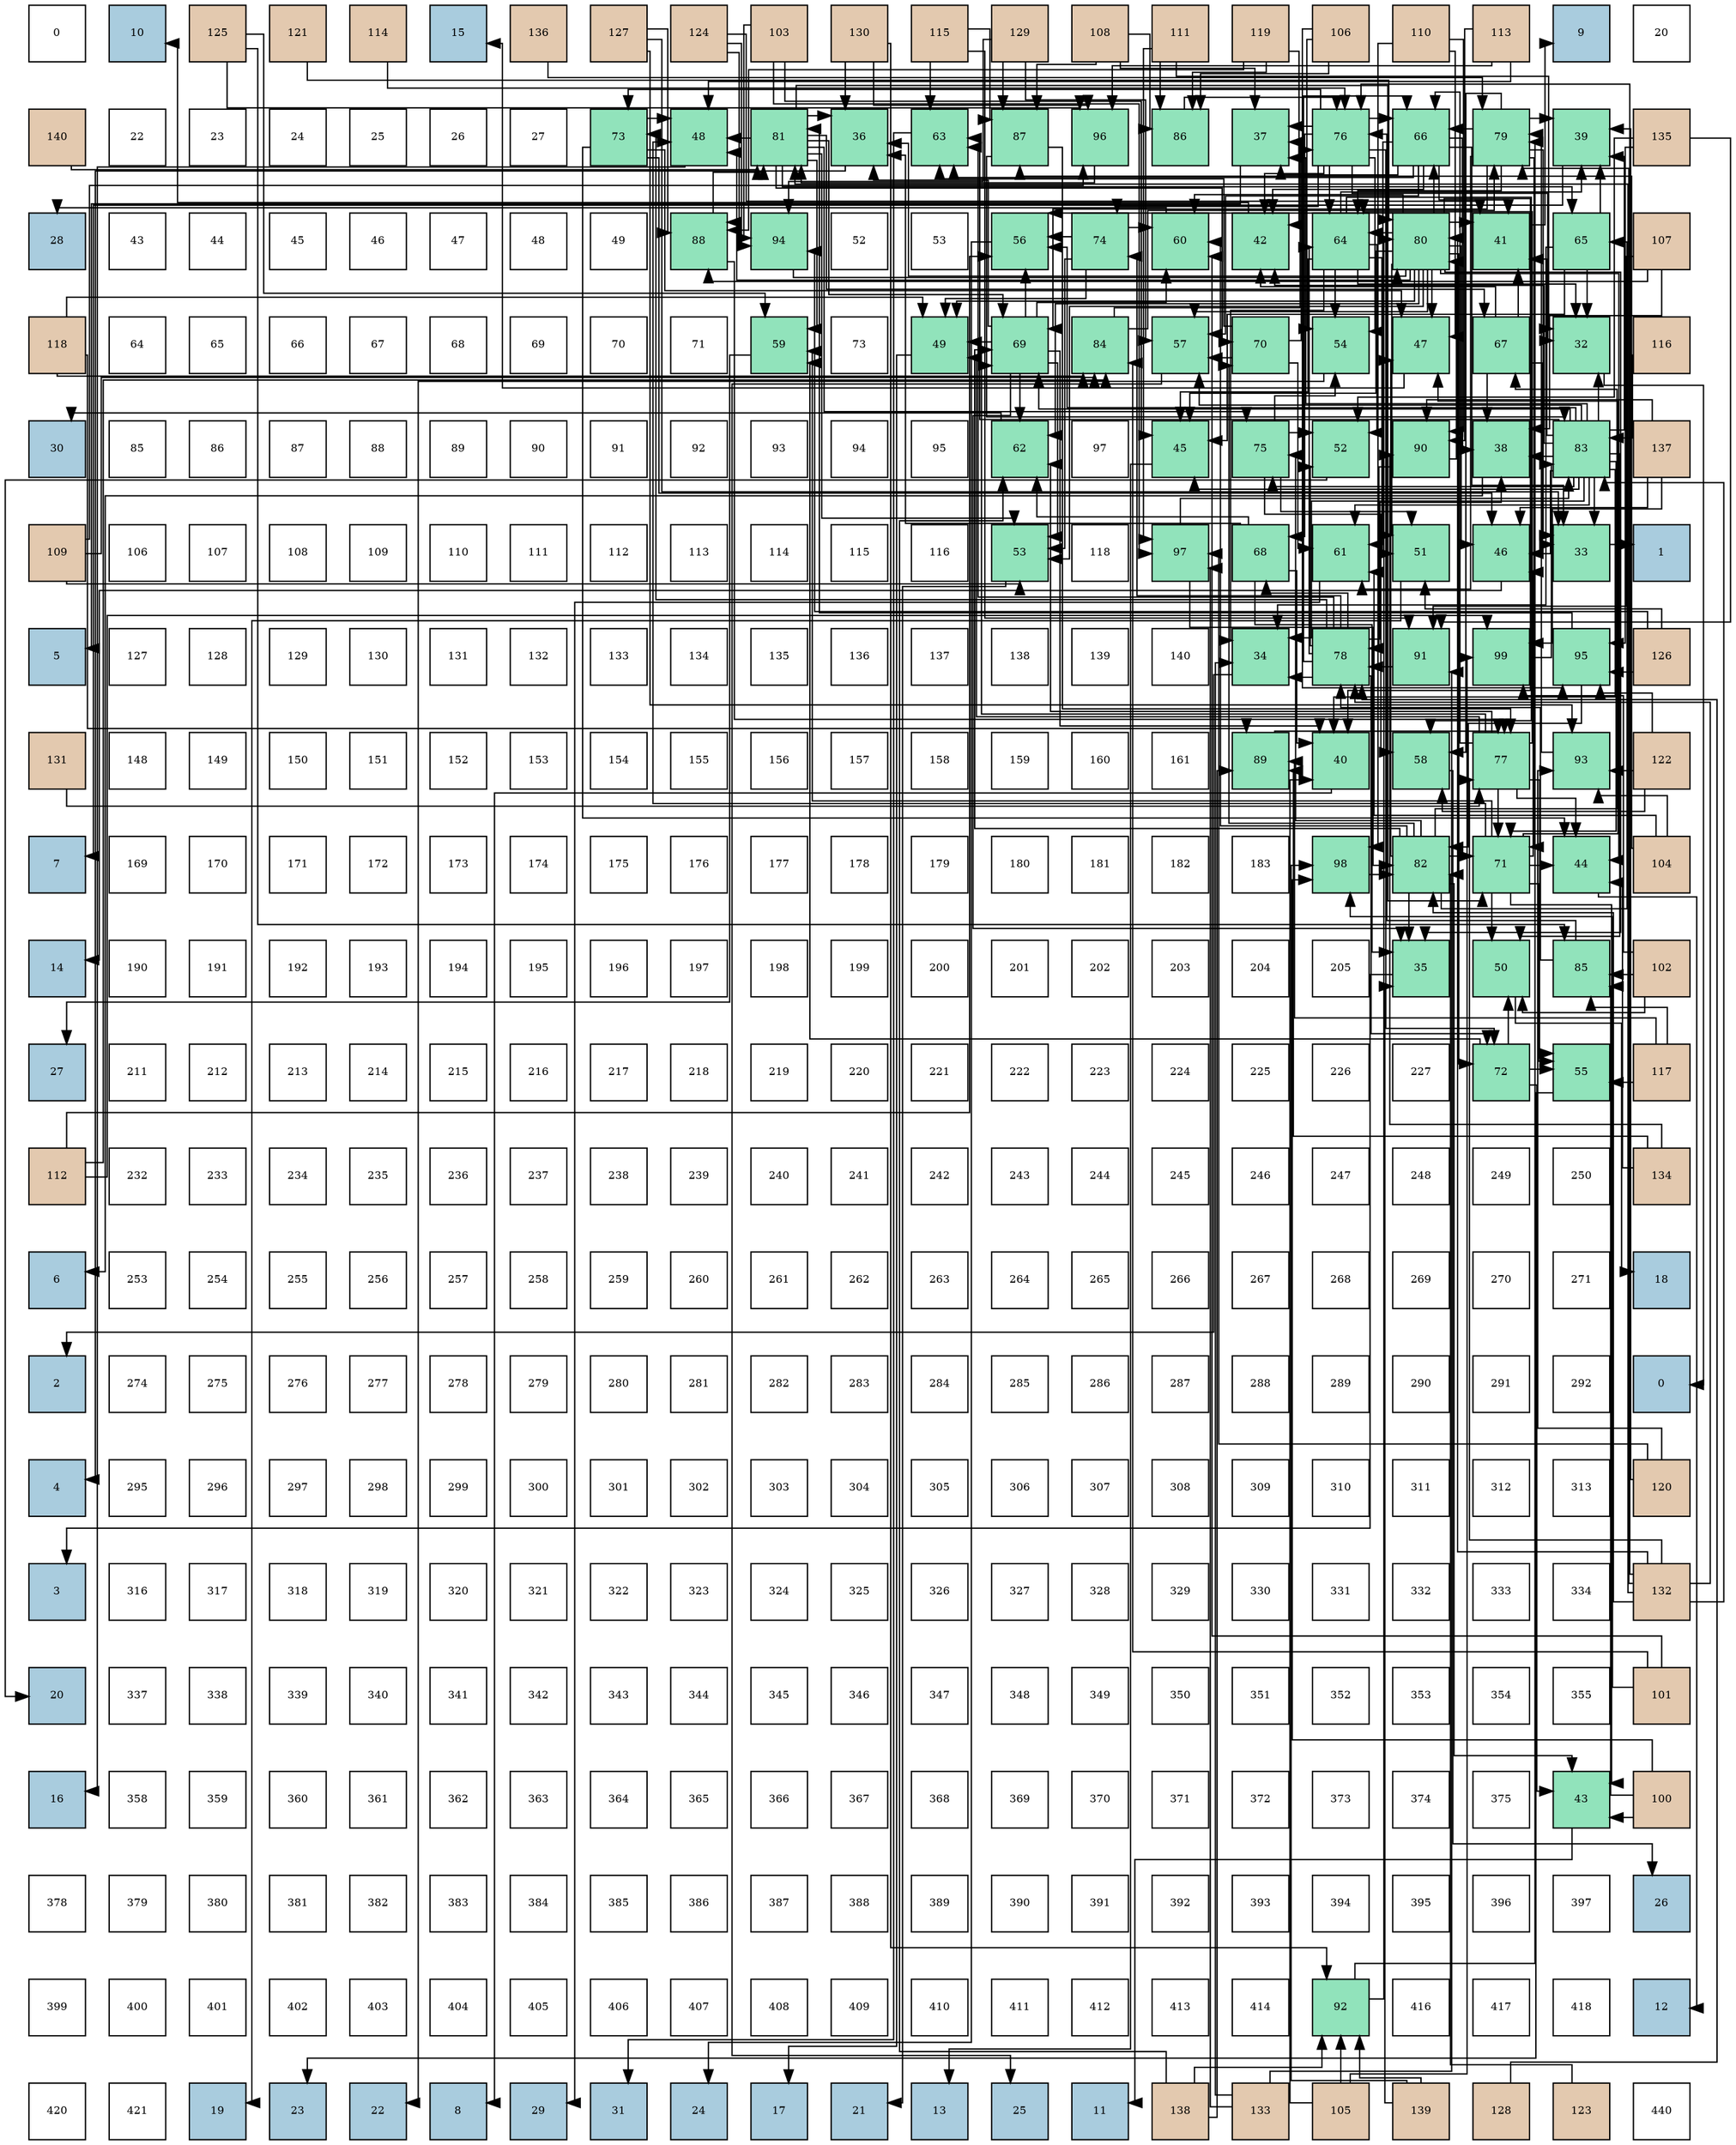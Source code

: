 digraph layout{
 rankdir=TB;
 splines=ortho;
 node [style=filled shape=square fixedsize=true width=0.6];
0[label="0", fontsize=8, fillcolor="#ffffff"];
1[label="10", fontsize=8, fillcolor="#a9ccde"];
2[label="125", fontsize=8, fillcolor="#e3c9af"];
3[label="121", fontsize=8, fillcolor="#e3c9af"];
4[label="114", fontsize=8, fillcolor="#e3c9af"];
5[label="15", fontsize=8, fillcolor="#a9ccde"];
6[label="136", fontsize=8, fillcolor="#e3c9af"];
7[label="127", fontsize=8, fillcolor="#e3c9af"];
8[label="124", fontsize=8, fillcolor="#e3c9af"];
9[label="103", fontsize=8, fillcolor="#e3c9af"];
10[label="130", fontsize=8, fillcolor="#e3c9af"];
11[label="115", fontsize=8, fillcolor="#e3c9af"];
12[label="129", fontsize=8, fillcolor="#e3c9af"];
13[label="108", fontsize=8, fillcolor="#e3c9af"];
14[label="111", fontsize=8, fillcolor="#e3c9af"];
15[label="119", fontsize=8, fillcolor="#e3c9af"];
16[label="106", fontsize=8, fillcolor="#e3c9af"];
17[label="110", fontsize=8, fillcolor="#e3c9af"];
18[label="113", fontsize=8, fillcolor="#e3c9af"];
19[label="9", fontsize=8, fillcolor="#a9ccde"];
20[label="20", fontsize=8, fillcolor="#ffffff"];
21[label="140", fontsize=8, fillcolor="#e3c9af"];
22[label="22", fontsize=8, fillcolor="#ffffff"];
23[label="23", fontsize=8, fillcolor="#ffffff"];
24[label="24", fontsize=8, fillcolor="#ffffff"];
25[label="25", fontsize=8, fillcolor="#ffffff"];
26[label="26", fontsize=8, fillcolor="#ffffff"];
27[label="27", fontsize=8, fillcolor="#ffffff"];
28[label="73", fontsize=8, fillcolor="#91e3bb"];
29[label="48", fontsize=8, fillcolor="#91e3bb"];
30[label="81", fontsize=8, fillcolor="#91e3bb"];
31[label="36", fontsize=8, fillcolor="#91e3bb"];
32[label="63", fontsize=8, fillcolor="#91e3bb"];
33[label="87", fontsize=8, fillcolor="#91e3bb"];
34[label="96", fontsize=8, fillcolor="#91e3bb"];
35[label="86", fontsize=8, fillcolor="#91e3bb"];
36[label="37", fontsize=8, fillcolor="#91e3bb"];
37[label="76", fontsize=8, fillcolor="#91e3bb"];
38[label="66", fontsize=8, fillcolor="#91e3bb"];
39[label="79", fontsize=8, fillcolor="#91e3bb"];
40[label="39", fontsize=8, fillcolor="#91e3bb"];
41[label="135", fontsize=8, fillcolor="#e3c9af"];
42[label="28", fontsize=8, fillcolor="#a9ccde"];
43[label="43", fontsize=8, fillcolor="#ffffff"];
44[label="44", fontsize=8, fillcolor="#ffffff"];
45[label="45", fontsize=8, fillcolor="#ffffff"];
46[label="46", fontsize=8, fillcolor="#ffffff"];
47[label="47", fontsize=8, fillcolor="#ffffff"];
48[label="48", fontsize=8, fillcolor="#ffffff"];
49[label="49", fontsize=8, fillcolor="#ffffff"];
50[label="88", fontsize=8, fillcolor="#91e3bb"];
51[label="94", fontsize=8, fillcolor="#91e3bb"];
52[label="52", fontsize=8, fillcolor="#ffffff"];
53[label="53", fontsize=8, fillcolor="#ffffff"];
54[label="56", fontsize=8, fillcolor="#91e3bb"];
55[label="74", fontsize=8, fillcolor="#91e3bb"];
56[label="60", fontsize=8, fillcolor="#91e3bb"];
57[label="42", fontsize=8, fillcolor="#91e3bb"];
58[label="64", fontsize=8, fillcolor="#91e3bb"];
59[label="80", fontsize=8, fillcolor="#91e3bb"];
60[label="41", fontsize=8, fillcolor="#91e3bb"];
61[label="65", fontsize=8, fillcolor="#91e3bb"];
62[label="107", fontsize=8, fillcolor="#e3c9af"];
63[label="118", fontsize=8, fillcolor="#e3c9af"];
64[label="64", fontsize=8, fillcolor="#ffffff"];
65[label="65", fontsize=8, fillcolor="#ffffff"];
66[label="66", fontsize=8, fillcolor="#ffffff"];
67[label="67", fontsize=8, fillcolor="#ffffff"];
68[label="68", fontsize=8, fillcolor="#ffffff"];
69[label="69", fontsize=8, fillcolor="#ffffff"];
70[label="70", fontsize=8, fillcolor="#ffffff"];
71[label="71", fontsize=8, fillcolor="#ffffff"];
72[label="59", fontsize=8, fillcolor="#91e3bb"];
73[label="73", fontsize=8, fillcolor="#ffffff"];
74[label="49", fontsize=8, fillcolor="#91e3bb"];
75[label="69", fontsize=8, fillcolor="#91e3bb"];
76[label="84", fontsize=8, fillcolor="#91e3bb"];
77[label="57", fontsize=8, fillcolor="#91e3bb"];
78[label="70", fontsize=8, fillcolor="#91e3bb"];
79[label="54", fontsize=8, fillcolor="#91e3bb"];
80[label="47", fontsize=8, fillcolor="#91e3bb"];
81[label="67", fontsize=8, fillcolor="#91e3bb"];
82[label="32", fontsize=8, fillcolor="#91e3bb"];
83[label="116", fontsize=8, fillcolor="#e3c9af"];
84[label="30", fontsize=8, fillcolor="#a9ccde"];
85[label="85", fontsize=8, fillcolor="#ffffff"];
86[label="86", fontsize=8, fillcolor="#ffffff"];
87[label="87", fontsize=8, fillcolor="#ffffff"];
88[label="88", fontsize=8, fillcolor="#ffffff"];
89[label="89", fontsize=8, fillcolor="#ffffff"];
90[label="90", fontsize=8, fillcolor="#ffffff"];
91[label="91", fontsize=8, fillcolor="#ffffff"];
92[label="92", fontsize=8, fillcolor="#ffffff"];
93[label="93", fontsize=8, fillcolor="#ffffff"];
94[label="94", fontsize=8, fillcolor="#ffffff"];
95[label="95", fontsize=8, fillcolor="#ffffff"];
96[label="62", fontsize=8, fillcolor="#91e3bb"];
97[label="97", fontsize=8, fillcolor="#ffffff"];
98[label="45", fontsize=8, fillcolor="#91e3bb"];
99[label="75", fontsize=8, fillcolor="#91e3bb"];
100[label="52", fontsize=8, fillcolor="#91e3bb"];
101[label="90", fontsize=8, fillcolor="#91e3bb"];
102[label="38", fontsize=8, fillcolor="#91e3bb"];
103[label="83", fontsize=8, fillcolor="#91e3bb"];
104[label="137", fontsize=8, fillcolor="#e3c9af"];
105[label="109", fontsize=8, fillcolor="#e3c9af"];
106[label="106", fontsize=8, fillcolor="#ffffff"];
107[label="107", fontsize=8, fillcolor="#ffffff"];
108[label="108", fontsize=8, fillcolor="#ffffff"];
109[label="109", fontsize=8, fillcolor="#ffffff"];
110[label="110", fontsize=8, fillcolor="#ffffff"];
111[label="111", fontsize=8, fillcolor="#ffffff"];
112[label="112", fontsize=8, fillcolor="#ffffff"];
113[label="113", fontsize=8, fillcolor="#ffffff"];
114[label="114", fontsize=8, fillcolor="#ffffff"];
115[label="115", fontsize=8, fillcolor="#ffffff"];
116[label="116", fontsize=8, fillcolor="#ffffff"];
117[label="53", fontsize=8, fillcolor="#91e3bb"];
118[label="118", fontsize=8, fillcolor="#ffffff"];
119[label="97", fontsize=8, fillcolor="#91e3bb"];
120[label="68", fontsize=8, fillcolor="#91e3bb"];
121[label="61", fontsize=8, fillcolor="#91e3bb"];
122[label="51", fontsize=8, fillcolor="#91e3bb"];
123[label="46", fontsize=8, fillcolor="#91e3bb"];
124[label="33", fontsize=8, fillcolor="#91e3bb"];
125[label="1", fontsize=8, fillcolor="#a9ccde"];
126[label="5", fontsize=8, fillcolor="#a9ccde"];
127[label="127", fontsize=8, fillcolor="#ffffff"];
128[label="128", fontsize=8, fillcolor="#ffffff"];
129[label="129", fontsize=8, fillcolor="#ffffff"];
130[label="130", fontsize=8, fillcolor="#ffffff"];
131[label="131", fontsize=8, fillcolor="#ffffff"];
132[label="132", fontsize=8, fillcolor="#ffffff"];
133[label="133", fontsize=8, fillcolor="#ffffff"];
134[label="134", fontsize=8, fillcolor="#ffffff"];
135[label="135", fontsize=8, fillcolor="#ffffff"];
136[label="136", fontsize=8, fillcolor="#ffffff"];
137[label="137", fontsize=8, fillcolor="#ffffff"];
138[label="138", fontsize=8, fillcolor="#ffffff"];
139[label="139", fontsize=8, fillcolor="#ffffff"];
140[label="140", fontsize=8, fillcolor="#ffffff"];
141[label="34", fontsize=8, fillcolor="#91e3bb"];
142[label="78", fontsize=8, fillcolor="#91e3bb"];
143[label="91", fontsize=8, fillcolor="#91e3bb"];
144[label="99", fontsize=8, fillcolor="#91e3bb"];
145[label="95", fontsize=8, fillcolor="#91e3bb"];
146[label="126", fontsize=8, fillcolor="#e3c9af"];
147[label="131", fontsize=8, fillcolor="#e3c9af"];
148[label="148", fontsize=8, fillcolor="#ffffff"];
149[label="149", fontsize=8, fillcolor="#ffffff"];
150[label="150", fontsize=8, fillcolor="#ffffff"];
151[label="151", fontsize=8, fillcolor="#ffffff"];
152[label="152", fontsize=8, fillcolor="#ffffff"];
153[label="153", fontsize=8, fillcolor="#ffffff"];
154[label="154", fontsize=8, fillcolor="#ffffff"];
155[label="155", fontsize=8, fillcolor="#ffffff"];
156[label="156", fontsize=8, fillcolor="#ffffff"];
157[label="157", fontsize=8, fillcolor="#ffffff"];
158[label="158", fontsize=8, fillcolor="#ffffff"];
159[label="159", fontsize=8, fillcolor="#ffffff"];
160[label="160", fontsize=8, fillcolor="#ffffff"];
161[label="161", fontsize=8, fillcolor="#ffffff"];
162[label="89", fontsize=8, fillcolor="#91e3bb"];
163[label="40", fontsize=8, fillcolor="#91e3bb"];
164[label="58", fontsize=8, fillcolor="#91e3bb"];
165[label="77", fontsize=8, fillcolor="#91e3bb"];
166[label="93", fontsize=8, fillcolor="#91e3bb"];
167[label="122", fontsize=8, fillcolor="#e3c9af"];
168[label="7", fontsize=8, fillcolor="#a9ccde"];
169[label="169", fontsize=8, fillcolor="#ffffff"];
170[label="170", fontsize=8, fillcolor="#ffffff"];
171[label="171", fontsize=8, fillcolor="#ffffff"];
172[label="172", fontsize=8, fillcolor="#ffffff"];
173[label="173", fontsize=8, fillcolor="#ffffff"];
174[label="174", fontsize=8, fillcolor="#ffffff"];
175[label="175", fontsize=8, fillcolor="#ffffff"];
176[label="176", fontsize=8, fillcolor="#ffffff"];
177[label="177", fontsize=8, fillcolor="#ffffff"];
178[label="178", fontsize=8, fillcolor="#ffffff"];
179[label="179", fontsize=8, fillcolor="#ffffff"];
180[label="180", fontsize=8, fillcolor="#ffffff"];
181[label="181", fontsize=8, fillcolor="#ffffff"];
182[label="182", fontsize=8, fillcolor="#ffffff"];
183[label="183", fontsize=8, fillcolor="#ffffff"];
184[label="98", fontsize=8, fillcolor="#91e3bb"];
185[label="82", fontsize=8, fillcolor="#91e3bb"];
186[label="71", fontsize=8, fillcolor="#91e3bb"];
187[label="44", fontsize=8, fillcolor="#91e3bb"];
188[label="104", fontsize=8, fillcolor="#e3c9af"];
189[label="14", fontsize=8, fillcolor="#a9ccde"];
190[label="190", fontsize=8, fillcolor="#ffffff"];
191[label="191", fontsize=8, fillcolor="#ffffff"];
192[label="192", fontsize=8, fillcolor="#ffffff"];
193[label="193", fontsize=8, fillcolor="#ffffff"];
194[label="194", fontsize=8, fillcolor="#ffffff"];
195[label="195", fontsize=8, fillcolor="#ffffff"];
196[label="196", fontsize=8, fillcolor="#ffffff"];
197[label="197", fontsize=8, fillcolor="#ffffff"];
198[label="198", fontsize=8, fillcolor="#ffffff"];
199[label="199", fontsize=8, fillcolor="#ffffff"];
200[label="200", fontsize=8, fillcolor="#ffffff"];
201[label="201", fontsize=8, fillcolor="#ffffff"];
202[label="202", fontsize=8, fillcolor="#ffffff"];
203[label="203", fontsize=8, fillcolor="#ffffff"];
204[label="204", fontsize=8, fillcolor="#ffffff"];
205[label="205", fontsize=8, fillcolor="#ffffff"];
206[label="35", fontsize=8, fillcolor="#91e3bb"];
207[label="50", fontsize=8, fillcolor="#91e3bb"];
208[label="85", fontsize=8, fillcolor="#91e3bb"];
209[label="102", fontsize=8, fillcolor="#e3c9af"];
210[label="27", fontsize=8, fillcolor="#a9ccde"];
211[label="211", fontsize=8, fillcolor="#ffffff"];
212[label="212", fontsize=8, fillcolor="#ffffff"];
213[label="213", fontsize=8, fillcolor="#ffffff"];
214[label="214", fontsize=8, fillcolor="#ffffff"];
215[label="215", fontsize=8, fillcolor="#ffffff"];
216[label="216", fontsize=8, fillcolor="#ffffff"];
217[label="217", fontsize=8, fillcolor="#ffffff"];
218[label="218", fontsize=8, fillcolor="#ffffff"];
219[label="219", fontsize=8, fillcolor="#ffffff"];
220[label="220", fontsize=8, fillcolor="#ffffff"];
221[label="221", fontsize=8, fillcolor="#ffffff"];
222[label="222", fontsize=8, fillcolor="#ffffff"];
223[label="223", fontsize=8, fillcolor="#ffffff"];
224[label="224", fontsize=8, fillcolor="#ffffff"];
225[label="225", fontsize=8, fillcolor="#ffffff"];
226[label="226", fontsize=8, fillcolor="#ffffff"];
227[label="227", fontsize=8, fillcolor="#ffffff"];
228[label="72", fontsize=8, fillcolor="#91e3bb"];
229[label="55", fontsize=8, fillcolor="#91e3bb"];
230[label="117", fontsize=8, fillcolor="#e3c9af"];
231[label="112", fontsize=8, fillcolor="#e3c9af"];
232[label="232", fontsize=8, fillcolor="#ffffff"];
233[label="233", fontsize=8, fillcolor="#ffffff"];
234[label="234", fontsize=8, fillcolor="#ffffff"];
235[label="235", fontsize=8, fillcolor="#ffffff"];
236[label="236", fontsize=8, fillcolor="#ffffff"];
237[label="237", fontsize=8, fillcolor="#ffffff"];
238[label="238", fontsize=8, fillcolor="#ffffff"];
239[label="239", fontsize=8, fillcolor="#ffffff"];
240[label="240", fontsize=8, fillcolor="#ffffff"];
241[label="241", fontsize=8, fillcolor="#ffffff"];
242[label="242", fontsize=8, fillcolor="#ffffff"];
243[label="243", fontsize=8, fillcolor="#ffffff"];
244[label="244", fontsize=8, fillcolor="#ffffff"];
245[label="245", fontsize=8, fillcolor="#ffffff"];
246[label="246", fontsize=8, fillcolor="#ffffff"];
247[label="247", fontsize=8, fillcolor="#ffffff"];
248[label="248", fontsize=8, fillcolor="#ffffff"];
249[label="249", fontsize=8, fillcolor="#ffffff"];
250[label="250", fontsize=8, fillcolor="#ffffff"];
251[label="134", fontsize=8, fillcolor="#e3c9af"];
252[label="6", fontsize=8, fillcolor="#a9ccde"];
253[label="253", fontsize=8, fillcolor="#ffffff"];
254[label="254", fontsize=8, fillcolor="#ffffff"];
255[label="255", fontsize=8, fillcolor="#ffffff"];
256[label="256", fontsize=8, fillcolor="#ffffff"];
257[label="257", fontsize=8, fillcolor="#ffffff"];
258[label="258", fontsize=8, fillcolor="#ffffff"];
259[label="259", fontsize=8, fillcolor="#ffffff"];
260[label="260", fontsize=8, fillcolor="#ffffff"];
261[label="261", fontsize=8, fillcolor="#ffffff"];
262[label="262", fontsize=8, fillcolor="#ffffff"];
263[label="263", fontsize=8, fillcolor="#ffffff"];
264[label="264", fontsize=8, fillcolor="#ffffff"];
265[label="265", fontsize=8, fillcolor="#ffffff"];
266[label="266", fontsize=8, fillcolor="#ffffff"];
267[label="267", fontsize=8, fillcolor="#ffffff"];
268[label="268", fontsize=8, fillcolor="#ffffff"];
269[label="269", fontsize=8, fillcolor="#ffffff"];
270[label="270", fontsize=8, fillcolor="#ffffff"];
271[label="271", fontsize=8, fillcolor="#ffffff"];
272[label="18", fontsize=8, fillcolor="#a9ccde"];
273[label="2", fontsize=8, fillcolor="#a9ccde"];
274[label="274", fontsize=8, fillcolor="#ffffff"];
275[label="275", fontsize=8, fillcolor="#ffffff"];
276[label="276", fontsize=8, fillcolor="#ffffff"];
277[label="277", fontsize=8, fillcolor="#ffffff"];
278[label="278", fontsize=8, fillcolor="#ffffff"];
279[label="279", fontsize=8, fillcolor="#ffffff"];
280[label="280", fontsize=8, fillcolor="#ffffff"];
281[label="281", fontsize=8, fillcolor="#ffffff"];
282[label="282", fontsize=8, fillcolor="#ffffff"];
283[label="283", fontsize=8, fillcolor="#ffffff"];
284[label="284", fontsize=8, fillcolor="#ffffff"];
285[label="285", fontsize=8, fillcolor="#ffffff"];
286[label="286", fontsize=8, fillcolor="#ffffff"];
287[label="287", fontsize=8, fillcolor="#ffffff"];
288[label="288", fontsize=8, fillcolor="#ffffff"];
289[label="289", fontsize=8, fillcolor="#ffffff"];
290[label="290", fontsize=8, fillcolor="#ffffff"];
291[label="291", fontsize=8, fillcolor="#ffffff"];
292[label="292", fontsize=8, fillcolor="#ffffff"];
293[label="0", fontsize=8, fillcolor="#a9ccde"];
294[label="4", fontsize=8, fillcolor="#a9ccde"];
295[label="295", fontsize=8, fillcolor="#ffffff"];
296[label="296", fontsize=8, fillcolor="#ffffff"];
297[label="297", fontsize=8, fillcolor="#ffffff"];
298[label="298", fontsize=8, fillcolor="#ffffff"];
299[label="299", fontsize=8, fillcolor="#ffffff"];
300[label="300", fontsize=8, fillcolor="#ffffff"];
301[label="301", fontsize=8, fillcolor="#ffffff"];
302[label="302", fontsize=8, fillcolor="#ffffff"];
303[label="303", fontsize=8, fillcolor="#ffffff"];
304[label="304", fontsize=8, fillcolor="#ffffff"];
305[label="305", fontsize=8, fillcolor="#ffffff"];
306[label="306", fontsize=8, fillcolor="#ffffff"];
307[label="307", fontsize=8, fillcolor="#ffffff"];
308[label="308", fontsize=8, fillcolor="#ffffff"];
309[label="309", fontsize=8, fillcolor="#ffffff"];
310[label="310", fontsize=8, fillcolor="#ffffff"];
311[label="311", fontsize=8, fillcolor="#ffffff"];
312[label="312", fontsize=8, fillcolor="#ffffff"];
313[label="313", fontsize=8, fillcolor="#ffffff"];
314[label="120", fontsize=8, fillcolor="#e3c9af"];
315[label="3", fontsize=8, fillcolor="#a9ccde"];
316[label="316", fontsize=8, fillcolor="#ffffff"];
317[label="317", fontsize=8, fillcolor="#ffffff"];
318[label="318", fontsize=8, fillcolor="#ffffff"];
319[label="319", fontsize=8, fillcolor="#ffffff"];
320[label="320", fontsize=8, fillcolor="#ffffff"];
321[label="321", fontsize=8, fillcolor="#ffffff"];
322[label="322", fontsize=8, fillcolor="#ffffff"];
323[label="323", fontsize=8, fillcolor="#ffffff"];
324[label="324", fontsize=8, fillcolor="#ffffff"];
325[label="325", fontsize=8, fillcolor="#ffffff"];
326[label="326", fontsize=8, fillcolor="#ffffff"];
327[label="327", fontsize=8, fillcolor="#ffffff"];
328[label="328", fontsize=8, fillcolor="#ffffff"];
329[label="329", fontsize=8, fillcolor="#ffffff"];
330[label="330", fontsize=8, fillcolor="#ffffff"];
331[label="331", fontsize=8, fillcolor="#ffffff"];
332[label="332", fontsize=8, fillcolor="#ffffff"];
333[label="333", fontsize=8, fillcolor="#ffffff"];
334[label="334", fontsize=8, fillcolor="#ffffff"];
335[label="132", fontsize=8, fillcolor="#e3c9af"];
336[label="20", fontsize=8, fillcolor="#a9ccde"];
337[label="337", fontsize=8, fillcolor="#ffffff"];
338[label="338", fontsize=8, fillcolor="#ffffff"];
339[label="339", fontsize=8, fillcolor="#ffffff"];
340[label="340", fontsize=8, fillcolor="#ffffff"];
341[label="341", fontsize=8, fillcolor="#ffffff"];
342[label="342", fontsize=8, fillcolor="#ffffff"];
343[label="343", fontsize=8, fillcolor="#ffffff"];
344[label="344", fontsize=8, fillcolor="#ffffff"];
345[label="345", fontsize=8, fillcolor="#ffffff"];
346[label="346", fontsize=8, fillcolor="#ffffff"];
347[label="347", fontsize=8, fillcolor="#ffffff"];
348[label="348", fontsize=8, fillcolor="#ffffff"];
349[label="349", fontsize=8, fillcolor="#ffffff"];
350[label="350", fontsize=8, fillcolor="#ffffff"];
351[label="351", fontsize=8, fillcolor="#ffffff"];
352[label="352", fontsize=8, fillcolor="#ffffff"];
353[label="353", fontsize=8, fillcolor="#ffffff"];
354[label="354", fontsize=8, fillcolor="#ffffff"];
355[label="355", fontsize=8, fillcolor="#ffffff"];
356[label="101", fontsize=8, fillcolor="#e3c9af"];
357[label="16", fontsize=8, fillcolor="#a9ccde"];
358[label="358", fontsize=8, fillcolor="#ffffff"];
359[label="359", fontsize=8, fillcolor="#ffffff"];
360[label="360", fontsize=8, fillcolor="#ffffff"];
361[label="361", fontsize=8, fillcolor="#ffffff"];
362[label="362", fontsize=8, fillcolor="#ffffff"];
363[label="363", fontsize=8, fillcolor="#ffffff"];
364[label="364", fontsize=8, fillcolor="#ffffff"];
365[label="365", fontsize=8, fillcolor="#ffffff"];
366[label="366", fontsize=8, fillcolor="#ffffff"];
367[label="367", fontsize=8, fillcolor="#ffffff"];
368[label="368", fontsize=8, fillcolor="#ffffff"];
369[label="369", fontsize=8, fillcolor="#ffffff"];
370[label="370", fontsize=8, fillcolor="#ffffff"];
371[label="371", fontsize=8, fillcolor="#ffffff"];
372[label="372", fontsize=8, fillcolor="#ffffff"];
373[label="373", fontsize=8, fillcolor="#ffffff"];
374[label="374", fontsize=8, fillcolor="#ffffff"];
375[label="375", fontsize=8, fillcolor="#ffffff"];
376[label="43", fontsize=8, fillcolor="#91e3bb"];
377[label="100", fontsize=8, fillcolor="#e3c9af"];
378[label="378", fontsize=8, fillcolor="#ffffff"];
379[label="379", fontsize=8, fillcolor="#ffffff"];
380[label="380", fontsize=8, fillcolor="#ffffff"];
381[label="381", fontsize=8, fillcolor="#ffffff"];
382[label="382", fontsize=8, fillcolor="#ffffff"];
383[label="383", fontsize=8, fillcolor="#ffffff"];
384[label="384", fontsize=8, fillcolor="#ffffff"];
385[label="385", fontsize=8, fillcolor="#ffffff"];
386[label="386", fontsize=8, fillcolor="#ffffff"];
387[label="387", fontsize=8, fillcolor="#ffffff"];
388[label="388", fontsize=8, fillcolor="#ffffff"];
389[label="389", fontsize=8, fillcolor="#ffffff"];
390[label="390", fontsize=8, fillcolor="#ffffff"];
391[label="391", fontsize=8, fillcolor="#ffffff"];
392[label="392", fontsize=8, fillcolor="#ffffff"];
393[label="393", fontsize=8, fillcolor="#ffffff"];
394[label="394", fontsize=8, fillcolor="#ffffff"];
395[label="395", fontsize=8, fillcolor="#ffffff"];
396[label="396", fontsize=8, fillcolor="#ffffff"];
397[label="397", fontsize=8, fillcolor="#ffffff"];
398[label="26", fontsize=8, fillcolor="#a9ccde"];
399[label="399", fontsize=8, fillcolor="#ffffff"];
400[label="400", fontsize=8, fillcolor="#ffffff"];
401[label="401", fontsize=8, fillcolor="#ffffff"];
402[label="402", fontsize=8, fillcolor="#ffffff"];
403[label="403", fontsize=8, fillcolor="#ffffff"];
404[label="404", fontsize=8, fillcolor="#ffffff"];
405[label="405", fontsize=8, fillcolor="#ffffff"];
406[label="406", fontsize=8, fillcolor="#ffffff"];
407[label="407", fontsize=8, fillcolor="#ffffff"];
408[label="408", fontsize=8, fillcolor="#ffffff"];
409[label="409", fontsize=8, fillcolor="#ffffff"];
410[label="410", fontsize=8, fillcolor="#ffffff"];
411[label="411", fontsize=8, fillcolor="#ffffff"];
412[label="412", fontsize=8, fillcolor="#ffffff"];
413[label="413", fontsize=8, fillcolor="#ffffff"];
414[label="414", fontsize=8, fillcolor="#ffffff"];
415[label="92", fontsize=8, fillcolor="#91e3bb"];
416[label="416", fontsize=8, fillcolor="#ffffff"];
417[label="417", fontsize=8, fillcolor="#ffffff"];
418[label="418", fontsize=8, fillcolor="#ffffff"];
419[label="12", fontsize=8, fillcolor="#a9ccde"];
420[label="420", fontsize=8, fillcolor="#ffffff"];
421[label="421", fontsize=8, fillcolor="#ffffff"];
422[label="19", fontsize=8, fillcolor="#a9ccde"];
423[label="23", fontsize=8, fillcolor="#a9ccde"];
424[label="22", fontsize=8, fillcolor="#a9ccde"];
425[label="8", fontsize=8, fillcolor="#a9ccde"];
426[label="29", fontsize=8, fillcolor="#a9ccde"];
427[label="31", fontsize=8, fillcolor="#a9ccde"];
428[label="24", fontsize=8, fillcolor="#a9ccde"];
429[label="17", fontsize=8, fillcolor="#a9ccde"];
430[label="21", fontsize=8, fillcolor="#a9ccde"];
431[label="13", fontsize=8, fillcolor="#a9ccde"];
432[label="25", fontsize=8, fillcolor="#a9ccde"];
433[label="11", fontsize=8, fillcolor="#a9ccde"];
434[label="138", fontsize=8, fillcolor="#e3c9af"];
435[label="133", fontsize=8, fillcolor="#e3c9af"];
436[label="105", fontsize=8, fillcolor="#e3c9af"];
437[label="139", fontsize=8, fillcolor="#e3c9af"];
438[label="128", fontsize=8, fillcolor="#e3c9af"];
439[label="123", fontsize=8, fillcolor="#e3c9af"];
440[label="440", fontsize=8, fillcolor="#ffffff"];
edge [constraint=false, style=vis];82 -> 293;
124 -> 125;
141 -> 273;
206 -> 315;
31 -> 294;
36 -> 126;
102 -> 252;
40 -> 168;
163 -> 425;
60 -> 19;
57 -> 1;
376 -> 433;
187 -> 419;
98 -> 431;
123 -> 189;
80 -> 5;
29 -> 357;
74 -> 429;
207 -> 272;
122 -> 422;
100 -> 336;
117 -> 430;
79 -> 424;
229 -> 423;
54 -> 428;
77 -> 432;
164 -> 398;
72 -> 210;
56 -> 42;
121 -> 426;
96 -> 84;
32 -> 427;
58 -> 82;
58 -> 141;
58 -> 40;
58 -> 98;
58 -> 122;
58 -> 100;
58 -> 79;
58 -> 164;
61 -> 82;
61 -> 141;
61 -> 40;
61 -> 98;
38 -> 124;
38 -> 36;
38 -> 102;
38 -> 60;
38 -> 57;
38 -> 77;
38 -> 121;
38 -> 32;
81 -> 124;
81 -> 102;
81 -> 60;
81 -> 57;
120 -> 206;
120 -> 31;
120 -> 163;
120 -> 96;
75 -> 206;
75 -> 31;
75 -> 163;
75 -> 74;
75 -> 117;
75 -> 54;
75 -> 56;
75 -> 96;
78 -> 36;
78 -> 77;
78 -> 121;
78 -> 32;
186 -> 376;
186 -> 187;
186 -> 123;
186 -> 80;
186 -> 29;
186 -> 207;
186 -> 229;
186 -> 72;
228 -> 376;
228 -> 207;
228 -> 229;
228 -> 72;
28 -> 187;
28 -> 123;
28 -> 80;
28 -> 29;
55 -> 74;
55 -> 117;
55 -> 54;
55 -> 56;
99 -> 122;
99 -> 100;
99 -> 79;
99 -> 164;
37 -> 82;
37 -> 36;
37 -> 57;
37 -> 79;
37 -> 58;
37 -> 38;
37 -> 120;
37 -> 228;
37 -> 28;
37 -> 55;
165 -> 187;
165 -> 74;
165 -> 229;
165 -> 96;
165 -> 58;
165 -> 38;
165 -> 75;
165 -> 186;
142 -> 141;
142 -> 102;
142 -> 100;
142 -> 32;
142 -> 58;
142 -> 38;
142 -> 120;
142 -> 228;
142 -> 28;
142 -> 55;
39 -> 124;
39 -> 40;
39 -> 164;
39 -> 121;
39 -> 58;
39 -> 38;
39 -> 75;
39 -> 186;
59 -> 206;
59 -> 31;
59 -> 163;
59 -> 60;
59 -> 187;
59 -> 98;
59 -> 123;
59 -> 80;
59 -> 29;
59 -> 74;
59 -> 122;
59 -> 117;
59 -> 54;
59 -> 77;
59 -> 56;
59 -> 96;
59 -> 58;
59 -> 38;
59 -> 228;
30 -> 31;
30 -> 29;
30 -> 117;
30 -> 72;
30 -> 61;
30 -> 81;
30 -> 75;
30 -> 78;
30 -> 186;
30 -> 99;
185 -> 206;
185 -> 376;
185 -> 80;
185 -> 56;
185 -> 61;
185 -> 81;
185 -> 75;
185 -> 78;
185 -> 186;
185 -> 99;
103 -> 82;
103 -> 124;
103 -> 141;
103 -> 36;
103 -> 102;
103 -> 40;
103 -> 163;
103 -> 60;
103 -> 57;
103 -> 98;
103 -> 123;
103 -> 207;
103 -> 54;
103 -> 77;
103 -> 121;
103 -> 32;
103 -> 75;
103 -> 186;
103 -> 99;
76 -> 37;
76 -> 39;
208 -> 37;
208 -> 142;
35 -> 37;
33 -> 165;
33 -> 103;
50 -> 165;
50 -> 30;
162 -> 165;
101 -> 142;
101 -> 59;
143 -> 142;
415 -> 39;
415 -> 59;
166 -> 39;
51 -> 59;
145 -> 30;
145 -> 185;
34 -> 30;
119 -> 185;
119 -> 103;
184 -> 185;
144 -> 103;
377 -> 376;
377 -> 208;
377 -> 184;
356 -> 56;
356 -> 76;
356 -> 184;
209 -> 207;
209 -> 208;
209 -> 144;
9 -> 98;
9 -> 51;
9 -> 119;
188 -> 121;
188 -> 33;
188 -> 166;
436 -> 163;
436 -> 415;
436 -> 144;
16 -> 79;
16 -> 35;
16 -> 145;
62 -> 102;
62 -> 50;
62 -> 143;
13 -> 36;
13 -> 35;
13 -> 33;
105 -> 117;
105 -> 76;
105 -> 34;
17 -> 80;
17 -> 101;
17 -> 184;
14 -> 82;
14 -> 35;
14 -> 119;
231 -> 54;
231 -> 76;
231 -> 144;
18 -> 29;
18 -> 101;
18 -> 34;
4 -> 37;
11 -> 32;
11 -> 33;
11 -> 143;
83 -> 103;
230 -> 229;
230 -> 208;
230 -> 162;
63 -> 74;
63 -> 76;
63 -> 162;
15 -> 57;
15 -> 35;
15 -> 50;
314 -> 40;
314 -> 166;
314 -> 119;
3 -> 59;
167 -> 164;
167 -> 166;
167 -> 145;
439 -> 185;
8 -> 60;
8 -> 50;
8 -> 51;
2 -> 72;
2 -> 208;
2 -> 34;
146 -> 122;
146 -> 51;
146 -> 145;
7 -> 124;
7 -> 50;
7 -> 166;
438 -> 142;
12 -> 77;
12 -> 33;
12 -> 51;
10 -> 31;
10 -> 415;
10 -> 34;
147 -> 165;
335 -> 37;
335 -> 165;
335 -> 142;
335 -> 39;
335 -> 59;
335 -> 30;
335 -> 185;
335 -> 103;
435 -> 141;
435 -> 143;
435 -> 119;
251 -> 187;
251 -> 162;
251 -> 101;
41 -> 100;
41 -> 143;
41 -> 145;
6 -> 39;
104 -> 123;
104 -> 101;
104 -> 144;
434 -> 96;
434 -> 162;
434 -> 415;
437 -> 206;
437 -> 415;
437 -> 184;
21 -> 30;
edge [constraint=true, style=invis];
0 -> 21 -> 42 -> 63 -> 84 -> 105 -> 126 -> 147 -> 168 -> 189 -> 210 -> 231 -> 252 -> 273 -> 294 -> 315 -> 336 -> 357 -> 378 -> 399 -> 420;
1 -> 22 -> 43 -> 64 -> 85 -> 106 -> 127 -> 148 -> 169 -> 190 -> 211 -> 232 -> 253 -> 274 -> 295 -> 316 -> 337 -> 358 -> 379 -> 400 -> 421;
2 -> 23 -> 44 -> 65 -> 86 -> 107 -> 128 -> 149 -> 170 -> 191 -> 212 -> 233 -> 254 -> 275 -> 296 -> 317 -> 338 -> 359 -> 380 -> 401 -> 422;
3 -> 24 -> 45 -> 66 -> 87 -> 108 -> 129 -> 150 -> 171 -> 192 -> 213 -> 234 -> 255 -> 276 -> 297 -> 318 -> 339 -> 360 -> 381 -> 402 -> 423;
4 -> 25 -> 46 -> 67 -> 88 -> 109 -> 130 -> 151 -> 172 -> 193 -> 214 -> 235 -> 256 -> 277 -> 298 -> 319 -> 340 -> 361 -> 382 -> 403 -> 424;
5 -> 26 -> 47 -> 68 -> 89 -> 110 -> 131 -> 152 -> 173 -> 194 -> 215 -> 236 -> 257 -> 278 -> 299 -> 320 -> 341 -> 362 -> 383 -> 404 -> 425;
6 -> 27 -> 48 -> 69 -> 90 -> 111 -> 132 -> 153 -> 174 -> 195 -> 216 -> 237 -> 258 -> 279 -> 300 -> 321 -> 342 -> 363 -> 384 -> 405 -> 426;
7 -> 28 -> 49 -> 70 -> 91 -> 112 -> 133 -> 154 -> 175 -> 196 -> 217 -> 238 -> 259 -> 280 -> 301 -> 322 -> 343 -> 364 -> 385 -> 406 -> 427;
8 -> 29 -> 50 -> 71 -> 92 -> 113 -> 134 -> 155 -> 176 -> 197 -> 218 -> 239 -> 260 -> 281 -> 302 -> 323 -> 344 -> 365 -> 386 -> 407 -> 428;
9 -> 30 -> 51 -> 72 -> 93 -> 114 -> 135 -> 156 -> 177 -> 198 -> 219 -> 240 -> 261 -> 282 -> 303 -> 324 -> 345 -> 366 -> 387 -> 408 -> 429;
10 -> 31 -> 52 -> 73 -> 94 -> 115 -> 136 -> 157 -> 178 -> 199 -> 220 -> 241 -> 262 -> 283 -> 304 -> 325 -> 346 -> 367 -> 388 -> 409 -> 430;
11 -> 32 -> 53 -> 74 -> 95 -> 116 -> 137 -> 158 -> 179 -> 200 -> 221 -> 242 -> 263 -> 284 -> 305 -> 326 -> 347 -> 368 -> 389 -> 410 -> 431;
12 -> 33 -> 54 -> 75 -> 96 -> 117 -> 138 -> 159 -> 180 -> 201 -> 222 -> 243 -> 264 -> 285 -> 306 -> 327 -> 348 -> 369 -> 390 -> 411 -> 432;
13 -> 34 -> 55 -> 76 -> 97 -> 118 -> 139 -> 160 -> 181 -> 202 -> 223 -> 244 -> 265 -> 286 -> 307 -> 328 -> 349 -> 370 -> 391 -> 412 -> 433;
14 -> 35 -> 56 -> 77 -> 98 -> 119 -> 140 -> 161 -> 182 -> 203 -> 224 -> 245 -> 266 -> 287 -> 308 -> 329 -> 350 -> 371 -> 392 -> 413 -> 434;
15 -> 36 -> 57 -> 78 -> 99 -> 120 -> 141 -> 162 -> 183 -> 204 -> 225 -> 246 -> 267 -> 288 -> 309 -> 330 -> 351 -> 372 -> 393 -> 414 -> 435;
16 -> 37 -> 58 -> 79 -> 100 -> 121 -> 142 -> 163 -> 184 -> 205 -> 226 -> 247 -> 268 -> 289 -> 310 -> 331 -> 352 -> 373 -> 394 -> 415 -> 436;
17 -> 38 -> 59 -> 80 -> 101 -> 122 -> 143 -> 164 -> 185 -> 206 -> 227 -> 248 -> 269 -> 290 -> 311 -> 332 -> 353 -> 374 -> 395 -> 416 -> 437;
18 -> 39 -> 60 -> 81 -> 102 -> 123 -> 144 -> 165 -> 186 -> 207 -> 228 -> 249 -> 270 -> 291 -> 312 -> 333 -> 354 -> 375 -> 396 -> 417 -> 438;
19 -> 40 -> 61 -> 82 -> 103 -> 124 -> 145 -> 166 -> 187 -> 208 -> 229 -> 250 -> 271 -> 292 -> 313 -> 334 -> 355 -> 376 -> 397 -> 418 -> 439;
20 -> 41 -> 62 -> 83 -> 104 -> 125 -> 146 -> 167 -> 188 -> 209 -> 230 -> 251 -> 272 -> 293 -> 314 -> 335 -> 356 -> 377 -> 398 -> 419 -> 440;
rank = same {0 -> 1 -> 2 -> 3 -> 4 -> 5 -> 6 -> 7 -> 8 -> 9 -> 10 -> 11 -> 12 -> 13 -> 14 -> 15 -> 16 -> 17 -> 18 -> 19 -> 20};
rank = same {21 -> 22 -> 23 -> 24 -> 25 -> 26 -> 27 -> 28 -> 29 -> 30 -> 31 -> 32 -> 33 -> 34 -> 35 -> 36 -> 37 -> 38 -> 39 -> 40 -> 41};
rank = same {42 -> 43 -> 44 -> 45 -> 46 -> 47 -> 48 -> 49 -> 50 -> 51 -> 52 -> 53 -> 54 -> 55 -> 56 -> 57 -> 58 -> 59 -> 60 -> 61 -> 62};
rank = same {63 -> 64 -> 65 -> 66 -> 67 -> 68 -> 69 -> 70 -> 71 -> 72 -> 73 -> 74 -> 75 -> 76 -> 77 -> 78 -> 79 -> 80 -> 81 -> 82 -> 83};
rank = same {84 -> 85 -> 86 -> 87 -> 88 -> 89 -> 90 -> 91 -> 92 -> 93 -> 94 -> 95 -> 96 -> 97 -> 98 -> 99 -> 100 -> 101 -> 102 -> 103 -> 104};
rank = same {105 -> 106 -> 107 -> 108 -> 109 -> 110 -> 111 -> 112 -> 113 -> 114 -> 115 -> 116 -> 117 -> 118 -> 119 -> 120 -> 121 -> 122 -> 123 -> 124 -> 125};
rank = same {126 -> 127 -> 128 -> 129 -> 130 -> 131 -> 132 -> 133 -> 134 -> 135 -> 136 -> 137 -> 138 -> 139 -> 140 -> 141 -> 142 -> 143 -> 144 -> 145 -> 146};
rank = same {147 -> 148 -> 149 -> 150 -> 151 -> 152 -> 153 -> 154 -> 155 -> 156 -> 157 -> 158 -> 159 -> 160 -> 161 -> 162 -> 163 -> 164 -> 165 -> 166 -> 167};
rank = same {168 -> 169 -> 170 -> 171 -> 172 -> 173 -> 174 -> 175 -> 176 -> 177 -> 178 -> 179 -> 180 -> 181 -> 182 -> 183 -> 184 -> 185 -> 186 -> 187 -> 188};
rank = same {189 -> 190 -> 191 -> 192 -> 193 -> 194 -> 195 -> 196 -> 197 -> 198 -> 199 -> 200 -> 201 -> 202 -> 203 -> 204 -> 205 -> 206 -> 207 -> 208 -> 209};
rank = same {210 -> 211 -> 212 -> 213 -> 214 -> 215 -> 216 -> 217 -> 218 -> 219 -> 220 -> 221 -> 222 -> 223 -> 224 -> 225 -> 226 -> 227 -> 228 -> 229 -> 230};
rank = same {231 -> 232 -> 233 -> 234 -> 235 -> 236 -> 237 -> 238 -> 239 -> 240 -> 241 -> 242 -> 243 -> 244 -> 245 -> 246 -> 247 -> 248 -> 249 -> 250 -> 251};
rank = same {252 -> 253 -> 254 -> 255 -> 256 -> 257 -> 258 -> 259 -> 260 -> 261 -> 262 -> 263 -> 264 -> 265 -> 266 -> 267 -> 268 -> 269 -> 270 -> 271 -> 272};
rank = same {273 -> 274 -> 275 -> 276 -> 277 -> 278 -> 279 -> 280 -> 281 -> 282 -> 283 -> 284 -> 285 -> 286 -> 287 -> 288 -> 289 -> 290 -> 291 -> 292 -> 293};
rank = same {294 -> 295 -> 296 -> 297 -> 298 -> 299 -> 300 -> 301 -> 302 -> 303 -> 304 -> 305 -> 306 -> 307 -> 308 -> 309 -> 310 -> 311 -> 312 -> 313 -> 314};
rank = same {315 -> 316 -> 317 -> 318 -> 319 -> 320 -> 321 -> 322 -> 323 -> 324 -> 325 -> 326 -> 327 -> 328 -> 329 -> 330 -> 331 -> 332 -> 333 -> 334 -> 335};
rank = same {336 -> 337 -> 338 -> 339 -> 340 -> 341 -> 342 -> 343 -> 344 -> 345 -> 346 -> 347 -> 348 -> 349 -> 350 -> 351 -> 352 -> 353 -> 354 -> 355 -> 356};
rank = same {357 -> 358 -> 359 -> 360 -> 361 -> 362 -> 363 -> 364 -> 365 -> 366 -> 367 -> 368 -> 369 -> 370 -> 371 -> 372 -> 373 -> 374 -> 375 -> 376 -> 377};
rank = same {378 -> 379 -> 380 -> 381 -> 382 -> 383 -> 384 -> 385 -> 386 -> 387 -> 388 -> 389 -> 390 -> 391 -> 392 -> 393 -> 394 -> 395 -> 396 -> 397 -> 398};
rank = same {399 -> 400 -> 401 -> 402 -> 403 -> 404 -> 405 -> 406 -> 407 -> 408 -> 409 -> 410 -> 411 -> 412 -> 413 -> 414 -> 415 -> 416 -> 417 -> 418 -> 419};
rank = same {420 -> 421 -> 422 -> 423 -> 424 -> 425 -> 426 -> 427 -> 428 -> 429 -> 430 -> 431 -> 432 -> 433 -> 434 -> 435 -> 436 -> 437 -> 438 -> 439 -> 440};
}